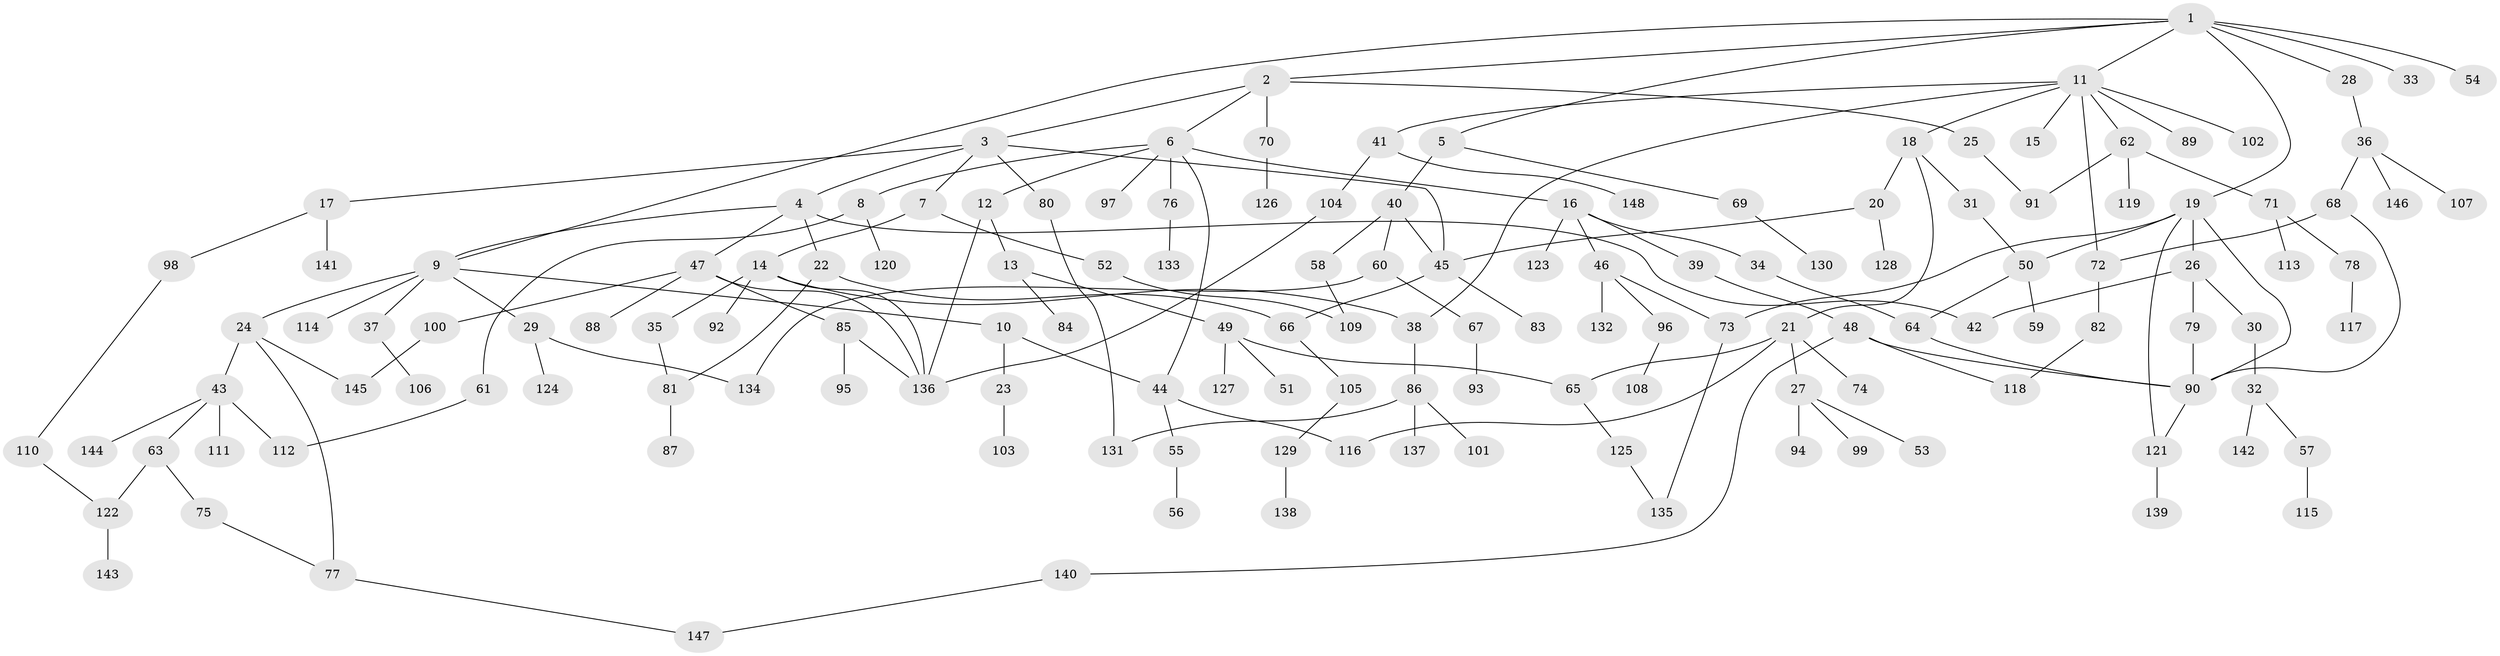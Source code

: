 // Generated by graph-tools (version 1.1) at 2025/00/03/09/25 03:00:59]
// undirected, 148 vertices, 181 edges
graph export_dot {
graph [start="1"]
  node [color=gray90,style=filled];
  1;
  2;
  3;
  4;
  5;
  6;
  7;
  8;
  9;
  10;
  11;
  12;
  13;
  14;
  15;
  16;
  17;
  18;
  19;
  20;
  21;
  22;
  23;
  24;
  25;
  26;
  27;
  28;
  29;
  30;
  31;
  32;
  33;
  34;
  35;
  36;
  37;
  38;
  39;
  40;
  41;
  42;
  43;
  44;
  45;
  46;
  47;
  48;
  49;
  50;
  51;
  52;
  53;
  54;
  55;
  56;
  57;
  58;
  59;
  60;
  61;
  62;
  63;
  64;
  65;
  66;
  67;
  68;
  69;
  70;
  71;
  72;
  73;
  74;
  75;
  76;
  77;
  78;
  79;
  80;
  81;
  82;
  83;
  84;
  85;
  86;
  87;
  88;
  89;
  90;
  91;
  92;
  93;
  94;
  95;
  96;
  97;
  98;
  99;
  100;
  101;
  102;
  103;
  104;
  105;
  106;
  107;
  108;
  109;
  110;
  111;
  112;
  113;
  114;
  115;
  116;
  117;
  118;
  119;
  120;
  121;
  122;
  123;
  124;
  125;
  126;
  127;
  128;
  129;
  130;
  131;
  132;
  133;
  134;
  135;
  136;
  137;
  138;
  139;
  140;
  141;
  142;
  143;
  144;
  145;
  146;
  147;
  148;
  1 -- 2;
  1 -- 5;
  1 -- 11;
  1 -- 19;
  1 -- 28;
  1 -- 33;
  1 -- 54;
  1 -- 9;
  2 -- 3;
  2 -- 6;
  2 -- 25;
  2 -- 70;
  3 -- 4;
  3 -- 7;
  3 -- 17;
  3 -- 80;
  3 -- 45;
  4 -- 9;
  4 -- 22;
  4 -- 42;
  4 -- 47;
  5 -- 40;
  5 -- 69;
  6 -- 8;
  6 -- 12;
  6 -- 16;
  6 -- 76;
  6 -- 97;
  6 -- 44;
  7 -- 14;
  7 -- 52;
  8 -- 61;
  8 -- 120;
  9 -- 10;
  9 -- 24;
  9 -- 29;
  9 -- 37;
  9 -- 114;
  10 -- 23;
  10 -- 44;
  11 -- 15;
  11 -- 18;
  11 -- 41;
  11 -- 62;
  11 -- 89;
  11 -- 102;
  11 -- 38;
  11 -- 72;
  12 -- 13;
  12 -- 136;
  13 -- 49;
  13 -- 84;
  14 -- 35;
  14 -- 38;
  14 -- 92;
  14 -- 136;
  16 -- 34;
  16 -- 39;
  16 -- 46;
  16 -- 123;
  17 -- 98;
  17 -- 141;
  18 -- 20;
  18 -- 21;
  18 -- 31;
  19 -- 26;
  19 -- 50;
  19 -- 90;
  19 -- 121;
  19 -- 73;
  20 -- 128;
  20 -- 45;
  21 -- 27;
  21 -- 74;
  21 -- 65;
  21 -- 116;
  22 -- 66;
  22 -- 81;
  23 -- 103;
  24 -- 43;
  24 -- 77;
  24 -- 145;
  25 -- 91;
  26 -- 30;
  26 -- 79;
  26 -- 42;
  27 -- 53;
  27 -- 94;
  27 -- 99;
  28 -- 36;
  29 -- 124;
  29 -- 134;
  30 -- 32;
  31 -- 50;
  32 -- 57;
  32 -- 142;
  34 -- 64;
  35 -- 81;
  36 -- 68;
  36 -- 107;
  36 -- 146;
  37 -- 106;
  38 -- 86;
  39 -- 48;
  40 -- 45;
  40 -- 58;
  40 -- 60;
  41 -- 104;
  41 -- 148;
  43 -- 63;
  43 -- 111;
  43 -- 112;
  43 -- 144;
  44 -- 55;
  44 -- 116;
  45 -- 83;
  45 -- 66;
  46 -- 73;
  46 -- 96;
  46 -- 132;
  47 -- 85;
  47 -- 88;
  47 -- 100;
  47 -- 136;
  48 -- 140;
  48 -- 90;
  48 -- 118;
  49 -- 51;
  49 -- 65;
  49 -- 127;
  50 -- 59;
  50 -- 64;
  52 -- 109;
  55 -- 56;
  57 -- 115;
  58 -- 109;
  60 -- 67;
  60 -- 134;
  61 -- 112;
  62 -- 71;
  62 -- 91;
  62 -- 119;
  63 -- 75;
  63 -- 122;
  64 -- 90;
  65 -- 125;
  66 -- 105;
  67 -- 93;
  68 -- 72;
  68 -- 90;
  69 -- 130;
  70 -- 126;
  71 -- 78;
  71 -- 113;
  72 -- 82;
  73 -- 135;
  75 -- 77;
  76 -- 133;
  77 -- 147;
  78 -- 117;
  79 -- 90;
  80 -- 131;
  81 -- 87;
  82 -- 118;
  85 -- 95;
  85 -- 136;
  86 -- 101;
  86 -- 137;
  86 -- 131;
  90 -- 121;
  96 -- 108;
  98 -- 110;
  100 -- 145;
  104 -- 136;
  105 -- 129;
  110 -- 122;
  121 -- 139;
  122 -- 143;
  125 -- 135;
  129 -- 138;
  140 -- 147;
}
